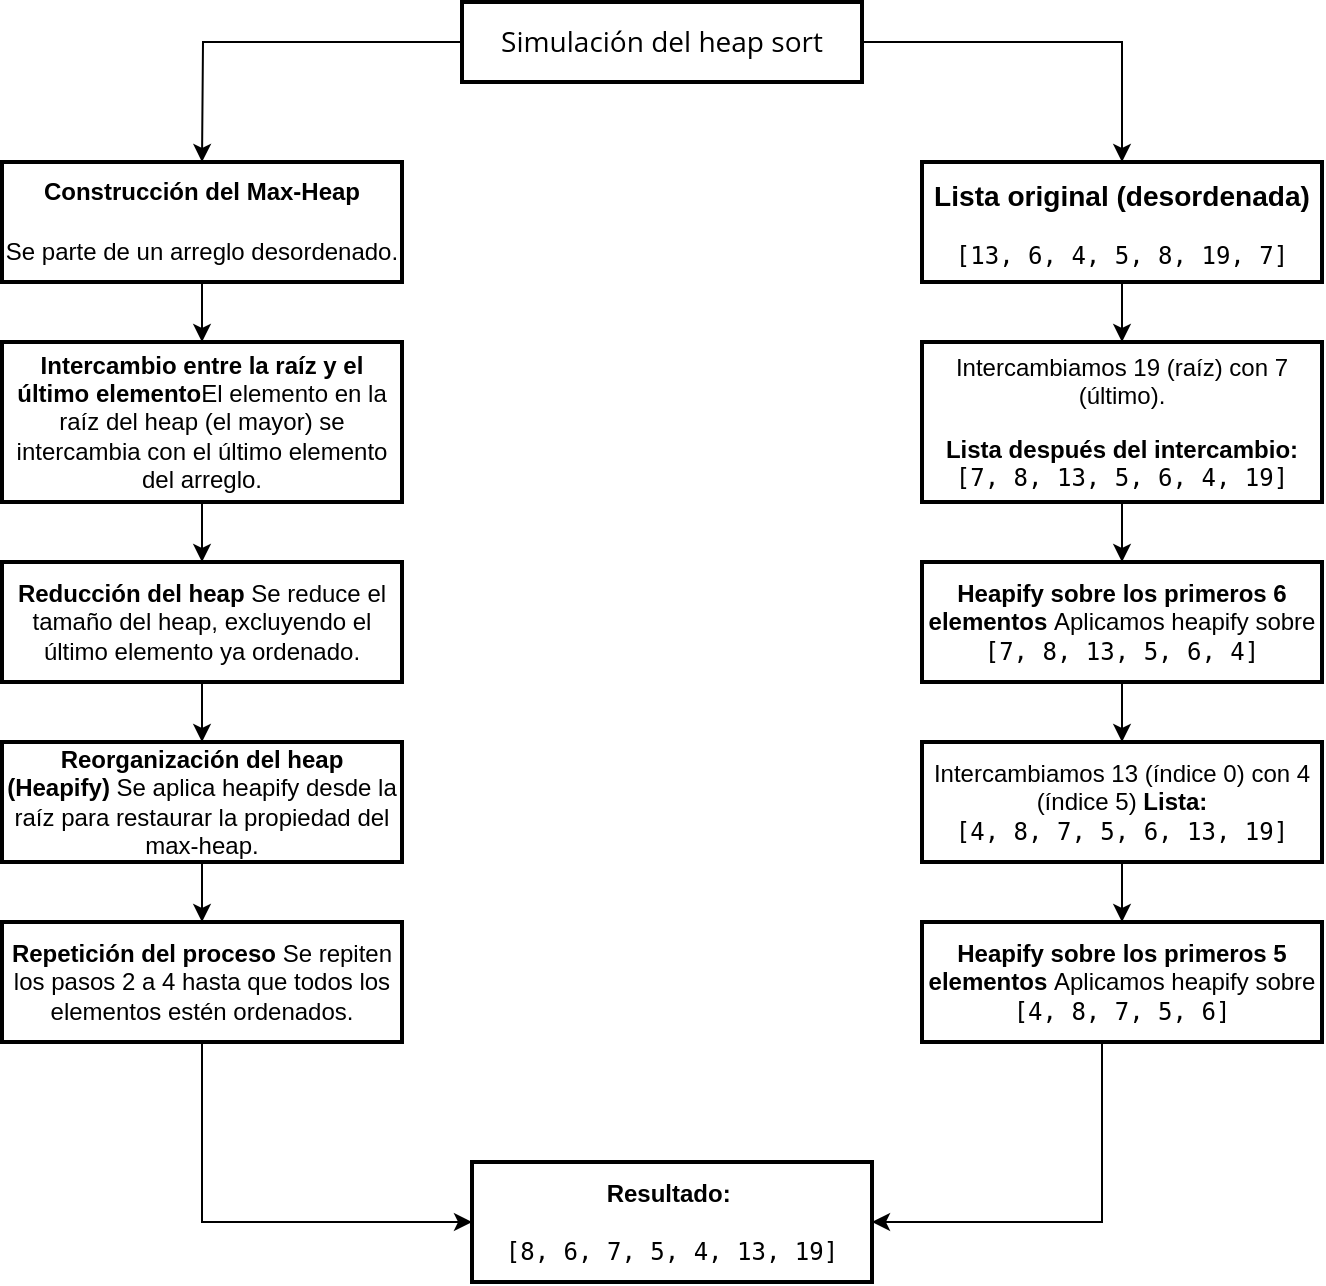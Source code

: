 <mxfile version="27.1.6">
  <diagram name="Página-1" id="VcYoqs_gqOgaO8xYDNTA">
    <mxGraphModel dx="1042" dy="574" grid="1" gridSize="10" guides="1" tooltips="1" connect="1" arrows="1" fold="1" page="1" pageScale="1" pageWidth="850" pageHeight="1100" math="0" shadow="0">
      <root>
        <mxCell id="0" />
        <mxCell id="1" parent="0" />
        <mxCell id="6FhljVI31EnSAqfvUUOw-4" value="" style="edgeStyle=orthogonalEdgeStyle;rounded=0;orthogonalLoop=1;jettySize=auto;html=1;" edge="1" parent="1" source="6FhljVI31EnSAqfvUUOw-1">
          <mxGeometry relative="1" as="geometry">
            <mxPoint x="190" y="110" as="targetPoint" />
          </mxGeometry>
        </mxCell>
        <mxCell id="6FhljVI31EnSAqfvUUOw-7" value="" style="edgeStyle=orthogonalEdgeStyle;rounded=0;orthogonalLoop=1;jettySize=auto;html=1;entryX=0.5;entryY=0;entryDx=0;entryDy=0;" edge="1" parent="1" source="6FhljVI31EnSAqfvUUOw-1" target="6FhljVI31EnSAqfvUUOw-5">
          <mxGeometry relative="1" as="geometry">
            <mxPoint x="650" y="100" as="targetPoint" />
          </mxGeometry>
        </mxCell>
        <mxCell id="6FhljVI31EnSAqfvUUOw-1" value="&lt;span style=&quot;font-family: &amp;quot;Open Sans&amp;quot;, Helvetica, Arial, sans-serif; font-size: 14px; text-align: justify; white-space-collapse: preserve; background-color: rgb(255, 255, 255);&quot;&gt;Simulación del&amp;nbsp;heap sort&lt;/span&gt;" style="rounded=1;whiteSpace=wrap;html=1;absoluteArcSize=1;arcSize=0;strokeWidth=2;" vertex="1" parent="1">
          <mxGeometry x="320" y="30" width="200" height="40" as="geometry" />
        </mxCell>
        <mxCell id="6FhljVI31EnSAqfvUUOw-10" value="" style="edgeStyle=orthogonalEdgeStyle;rounded=0;orthogonalLoop=1;jettySize=auto;html=1;" edge="1" parent="1" source="6FhljVI31EnSAqfvUUOw-2" target="6FhljVI31EnSAqfvUUOw-8">
          <mxGeometry relative="1" as="geometry" />
        </mxCell>
        <mxCell id="6FhljVI31EnSAqfvUUOw-2" value="&lt;h4&gt;&lt;strong&gt;Construcción del Max-Heap&lt;/strong&gt;&lt;/h4&gt;&lt;h4&gt;&lt;span style=&quot;background-color: transparent; color: light-dark(rgb(0, 0, 0), rgb(255, 255, 255)); font-weight: normal;&quot;&gt;Se parte de un arreglo desordenado.&lt;/span&gt;&lt;/h4&gt;" style="rounded=1;whiteSpace=wrap;html=1;absoluteArcSize=1;arcSize=0;strokeWidth=2;" vertex="1" parent="1">
          <mxGeometry x="90" y="110" width="200" height="60" as="geometry" />
        </mxCell>
        <mxCell id="6FhljVI31EnSAqfvUUOw-12" value="" style="edgeStyle=orthogonalEdgeStyle;rounded=0;orthogonalLoop=1;jettySize=auto;html=1;" edge="1" parent="1" source="6FhljVI31EnSAqfvUUOw-5" target="6FhljVI31EnSAqfvUUOw-11">
          <mxGeometry relative="1" as="geometry" />
        </mxCell>
        <mxCell id="6FhljVI31EnSAqfvUUOw-5" value="&lt;h3&gt;Lista original (desordenada)&lt;/h3&gt;&lt;p&gt;&lt;code&gt;[13, 6, 4, 5, 8, 19, 7]&lt;/code&gt;&lt;/p&gt;" style="rounded=1;whiteSpace=wrap;html=1;absoluteArcSize=1;arcSize=0;strokeWidth=2;" vertex="1" parent="1">
          <mxGeometry x="550" y="110" width="200" height="60" as="geometry" />
        </mxCell>
        <mxCell id="6FhljVI31EnSAqfvUUOw-15" value="" style="edgeStyle=orthogonalEdgeStyle;rounded=0;orthogonalLoop=1;jettySize=auto;html=1;" edge="1" parent="1" source="6FhljVI31EnSAqfvUUOw-8" target="6FhljVI31EnSAqfvUUOw-14">
          <mxGeometry relative="1" as="geometry" />
        </mxCell>
        <mxCell id="6FhljVI31EnSAqfvUUOw-8" value="&lt;h4&gt;&lt;strong&gt;Intercambio entre la raíz y el último elemento&lt;/strong&gt;&lt;span style=&quot;background-color: transparent; color: light-dark(rgb(0, 0, 0), rgb(255, 255, 255)); font-weight: normal;&quot;&gt;El elemento en la raíz del heap (el mayor) se intercambia con el último elemento del arreglo.&lt;/span&gt;&lt;/h4&gt;" style="rounded=1;whiteSpace=wrap;html=1;absoluteArcSize=1;arcSize=0;strokeWidth=2;" vertex="1" parent="1">
          <mxGeometry x="90" y="200" width="200" height="80" as="geometry" />
        </mxCell>
        <mxCell id="6FhljVI31EnSAqfvUUOw-17" value="" style="edgeStyle=orthogonalEdgeStyle;rounded=0;orthogonalLoop=1;jettySize=auto;html=1;" edge="1" parent="1" source="6FhljVI31EnSAqfvUUOw-11" target="6FhljVI31EnSAqfvUUOw-16">
          <mxGeometry relative="1" as="geometry" />
        </mxCell>
        <mxCell id="6FhljVI31EnSAqfvUUOw-11" value="&lt;p&gt;Intercambiamos 19 (raíz) con 7 (último).&lt;/p&gt;&lt;p&gt;&lt;strong&gt;Lista después del intercambio:&lt;/strong&gt;  &lt;br/&gt;&lt;code&gt;[7, 8, 13, 5, 6, 4, 19]&lt;/code&gt;&lt;/p&gt;" style="rounded=1;whiteSpace=wrap;html=1;absoluteArcSize=1;arcSize=0;strokeWidth=2;" vertex="1" parent="1">
          <mxGeometry x="550" y="200" width="200" height="80" as="geometry" />
        </mxCell>
        <mxCell id="6FhljVI31EnSAqfvUUOw-22" value="" style="edgeStyle=orthogonalEdgeStyle;rounded=0;orthogonalLoop=1;jettySize=auto;html=1;" edge="1" parent="1" source="6FhljVI31EnSAqfvUUOw-14" target="6FhljVI31EnSAqfvUUOw-18">
          <mxGeometry relative="1" as="geometry" />
        </mxCell>
        <mxCell id="6FhljVI31EnSAqfvUUOw-14" value="&lt;h4&gt;&lt;strong&gt;Reducción del heap&amp;nbsp;&lt;/strong&gt;&lt;span style=&quot;background-color: transparent; color: light-dark(rgb(0, 0, 0), rgb(255, 255, 255)); font-weight: normal;&quot;&gt;Se reduce el tamaño del heap, excluyendo el último elemento ya ordenado.&lt;/span&gt;&lt;/h4&gt;" style="rounded=1;whiteSpace=wrap;html=1;absoluteArcSize=1;arcSize=0;strokeWidth=2;" vertex="1" parent="1">
          <mxGeometry x="90" y="310" width="200" height="60" as="geometry" />
        </mxCell>
        <mxCell id="6FhljVI31EnSAqfvUUOw-24" value="" style="edgeStyle=orthogonalEdgeStyle;rounded=0;orthogonalLoop=1;jettySize=auto;html=1;" edge="1" parent="1" source="6FhljVI31EnSAqfvUUOw-16" target="6FhljVI31EnSAqfvUUOw-19">
          <mxGeometry relative="1" as="geometry" />
        </mxCell>
        <mxCell id="6FhljVI31EnSAqfvUUOw-16" value="&lt;br&gt;&lt;h4&gt;Heapify sobre los primeros 6 elementos&amp;nbsp;&lt;span style=&quot;background-color: transparent; color: light-dark(rgb(0, 0, 0), rgb(255, 255, 255)); font-weight: normal;&quot;&gt;Aplicamos heapify sobre &lt;/span&gt;&lt;code style=&quot;background-color: transparent; color: light-dark(rgb(0, 0, 0), rgb(255, 255, 255)); font-weight: normal;&quot;&gt;[7, 8, 13, 5, 6, 4]&lt;/code&gt;&lt;/h4&gt;&lt;div&gt;&lt;br/&gt;&lt;/div&gt;" style="rounded=1;whiteSpace=wrap;html=1;absoluteArcSize=1;arcSize=0;strokeWidth=2;" vertex="1" parent="1">
          <mxGeometry x="550" y="310" width="200" height="60" as="geometry" />
        </mxCell>
        <mxCell id="6FhljVI31EnSAqfvUUOw-23" value="" style="edgeStyle=orthogonalEdgeStyle;rounded=0;orthogonalLoop=1;jettySize=auto;html=1;" edge="1" parent="1" source="6FhljVI31EnSAqfvUUOw-18" target="6FhljVI31EnSAqfvUUOw-20">
          <mxGeometry relative="1" as="geometry" />
        </mxCell>
        <mxCell id="6FhljVI31EnSAqfvUUOw-18" value="&lt;h4&gt;&lt;strong&gt;Reorganización del heap (Heapify)&amp;nbsp;&lt;/strong&gt;&lt;span style=&quot;background-color: transparent; color: light-dark(rgb(0, 0, 0), rgb(255, 255, 255)); font-weight: normal;&quot;&gt;Se aplica heapify desde la raíz para restaurar la propiedad del max-heap.&lt;/span&gt;&lt;/h4&gt;" style="rounded=1;whiteSpace=wrap;html=1;absoluteArcSize=1;arcSize=0;strokeWidth=2;" vertex="1" parent="1">
          <mxGeometry x="90" y="400" width="200" height="60" as="geometry" />
        </mxCell>
        <mxCell id="6FhljVI31EnSAqfvUUOw-25" value="" style="edgeStyle=orthogonalEdgeStyle;rounded=0;orthogonalLoop=1;jettySize=auto;html=1;" edge="1" parent="1" source="6FhljVI31EnSAqfvUUOw-19" target="6FhljVI31EnSAqfvUUOw-21">
          <mxGeometry relative="1" as="geometry" />
        </mxCell>
        <mxCell id="6FhljVI31EnSAqfvUUOw-19" value="&lt;h4&gt;&lt;span style=&quot;background-color: transparent; color: light-dark(rgb(0, 0, 0), rgb(255, 255, 255)); font-weight: normal;&quot;&gt;Intercambiamos 13 (índice 0) con 4 (índice 5)&amp;nbsp;&lt;/span&gt;&lt;strong style=&quot;background-color: transparent; color: light-dark(rgb(0, 0, 0), rgb(255, 255, 255));&quot;&gt;Lista:&lt;/strong&gt;&lt;span style=&quot;background-color: transparent; color: light-dark(rgb(0, 0, 0), rgb(255, 255, 255)); font-weight: normal;&quot;&gt;  &lt;br/&gt;&lt;/span&gt;&lt;code style=&quot;background-color: transparent; color: light-dark(rgb(0, 0, 0), rgb(255, 255, 255)); font-weight: normal;&quot;&gt;[4, 8, 7, 5, 6, 13, 19]&lt;/code&gt;&lt;/h4&gt;" style="rounded=1;whiteSpace=wrap;html=1;absoluteArcSize=1;arcSize=0;strokeWidth=2;" vertex="1" parent="1">
          <mxGeometry x="550" y="400" width="200" height="60" as="geometry" />
        </mxCell>
        <mxCell id="6FhljVI31EnSAqfvUUOw-31" value="" style="edgeStyle=orthogonalEdgeStyle;rounded=0;orthogonalLoop=1;jettySize=auto;html=1;entryX=0;entryY=0.5;entryDx=0;entryDy=0;" edge="1" parent="1" source="6FhljVI31EnSAqfvUUOw-20" target="6FhljVI31EnSAqfvUUOw-26">
          <mxGeometry relative="1" as="geometry">
            <mxPoint x="300" y="640" as="targetPoint" />
            <Array as="points">
              <mxPoint x="190" y="640" />
            </Array>
          </mxGeometry>
        </mxCell>
        <mxCell id="6FhljVI31EnSAqfvUUOw-20" value="&lt;br&gt;&lt;h4&gt;&lt;strong style=&quot;background-color: transparent; color: light-dark(rgb(0, 0, 0), rgb(255, 255, 255));&quot;&gt;Repetición del proceso&amp;nbsp;&lt;/strong&gt;&lt;span style=&quot;background-color: transparent; color: light-dark(rgb(0, 0, 0), rgb(255, 255, 255)); font-weight: normal;&quot;&gt;Se repiten los pasos 2 a 4 hasta que todos los elementos estén ordenados.&lt;/span&gt;&lt;/h4&gt;&lt;div&gt;&lt;br&gt;&lt;/div&gt;" style="rounded=1;whiteSpace=wrap;html=1;absoluteArcSize=1;arcSize=0;strokeWidth=2;" vertex="1" parent="1">
          <mxGeometry x="90" y="490" width="200" height="60" as="geometry" />
        </mxCell>
        <mxCell id="6FhljVI31EnSAqfvUUOw-21" value="&lt;h4&gt;Heapify sobre los primeros 5 elementos&amp;nbsp;&lt;span style=&quot;background-color: transparent; color: light-dark(rgb(0, 0, 0), rgb(255, 255, 255)); font-weight: normal;&quot;&gt;Aplicamos heapify sobre &lt;/span&gt;&lt;code style=&quot;background-color: transparent; color: light-dark(rgb(0, 0, 0), rgb(255, 255, 255)); font-weight: normal;&quot;&gt;[4, 8, 7, 5, 6]&lt;/code&gt;&lt;/h4&gt;" style="rounded=1;whiteSpace=wrap;html=1;absoluteArcSize=1;arcSize=0;strokeWidth=2;" vertex="1" parent="1">
          <mxGeometry x="550" y="490" width="200" height="60" as="geometry" />
        </mxCell>
        <mxCell id="6FhljVI31EnSAqfvUUOw-26" value="&lt;strong&gt;Resultado:&lt;/strong&gt;&amp;nbsp;&lt;div&gt;&amp;nbsp; &lt;br/&gt;&lt;code&gt;[8, 6, 7, 5, 4, 13, 19]&lt;/code&gt;&lt;/div&gt;" style="rounded=1;whiteSpace=wrap;html=1;absoluteArcSize=1;arcSize=0;strokeWidth=2;" vertex="1" parent="1">
          <mxGeometry x="325" y="610" width="200" height="60" as="geometry" />
        </mxCell>
        <mxCell id="6FhljVI31EnSAqfvUUOw-29" value="" style="edgeStyle=orthogonalEdgeStyle;rounded=0;orthogonalLoop=1;jettySize=auto;html=1;" edge="1" parent="1" source="6FhljVI31EnSAqfvUUOw-21" target="6FhljVI31EnSAqfvUUOw-26">
          <mxGeometry relative="1" as="geometry">
            <mxPoint x="640" y="640" as="sourcePoint" />
            <Array as="points">
              <mxPoint x="640" y="640" />
            </Array>
          </mxGeometry>
        </mxCell>
      </root>
    </mxGraphModel>
  </diagram>
</mxfile>
